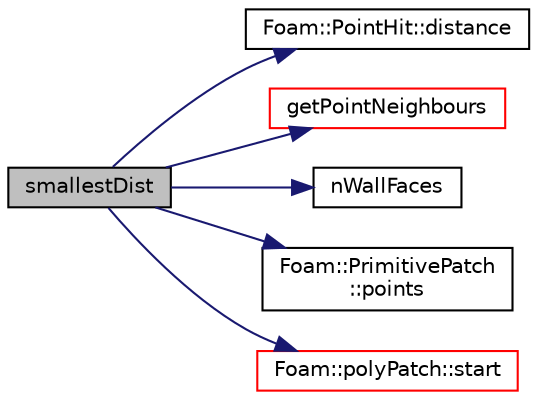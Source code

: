 digraph "smallestDist"
{
  bgcolor="transparent";
  edge [fontname="Helvetica",fontsize="10",labelfontname="Helvetica",labelfontsize="10"];
  node [fontname="Helvetica",fontsize="10",shape=record];
  rankdir="LR";
  Node241 [label="smallestDist",height=0.2,width=0.4,color="black", fillcolor="grey75", style="filled", fontcolor="black"];
  Node241 -> Node242 [color="midnightblue",fontsize="10",style="solid",fontname="Helvetica"];
  Node242 [label="Foam::PointHit::distance",height=0.2,width=0.4,color="black",URL="$a28713.html#a288a3ea8e3ee215a5e12afc1002ed4e6",tooltip="Return distance to hit. "];
  Node241 -> Node243 [color="midnightblue",fontsize="10",style="solid",fontname="Helvetica"];
  Node243 [label="getPointNeighbours",height=0.2,width=0.4,color="red",URL="$a26089.html#a0ecffee7f2899726da06c669f4da4bdf",tooltip="Get faces sharing point with face on patch. "];
  Node241 -> Node330 [color="midnightblue",fontsize="10",style="solid",fontname="Helvetica"];
  Node330 [label="nWallFaces",height=0.2,width=0.4,color="black",URL="$a20549.html#ace3ce457d57f6aa80fad527f34d117c8"];
  Node241 -> Node335 [color="midnightblue",fontsize="10",style="solid",fontname="Helvetica"];
  Node335 [label="Foam::PrimitivePatch\l::points",height=0.2,width=0.4,color="black",URL="$a28693.html#aa3c7d968f31c88780c663876f64ef6a6",tooltip="Return reference to global points. "];
  Node241 -> Node316 [color="midnightblue",fontsize="10",style="solid",fontname="Helvetica"];
  Node316 [label="Foam::polyPatch::start",height=0.2,width=0.4,color="red",URL="$a28633.html#a6bfd3e3abb11e98bdb4b98671cec1234",tooltip="Return start label of this patch in the polyMesh face list. "];
}
